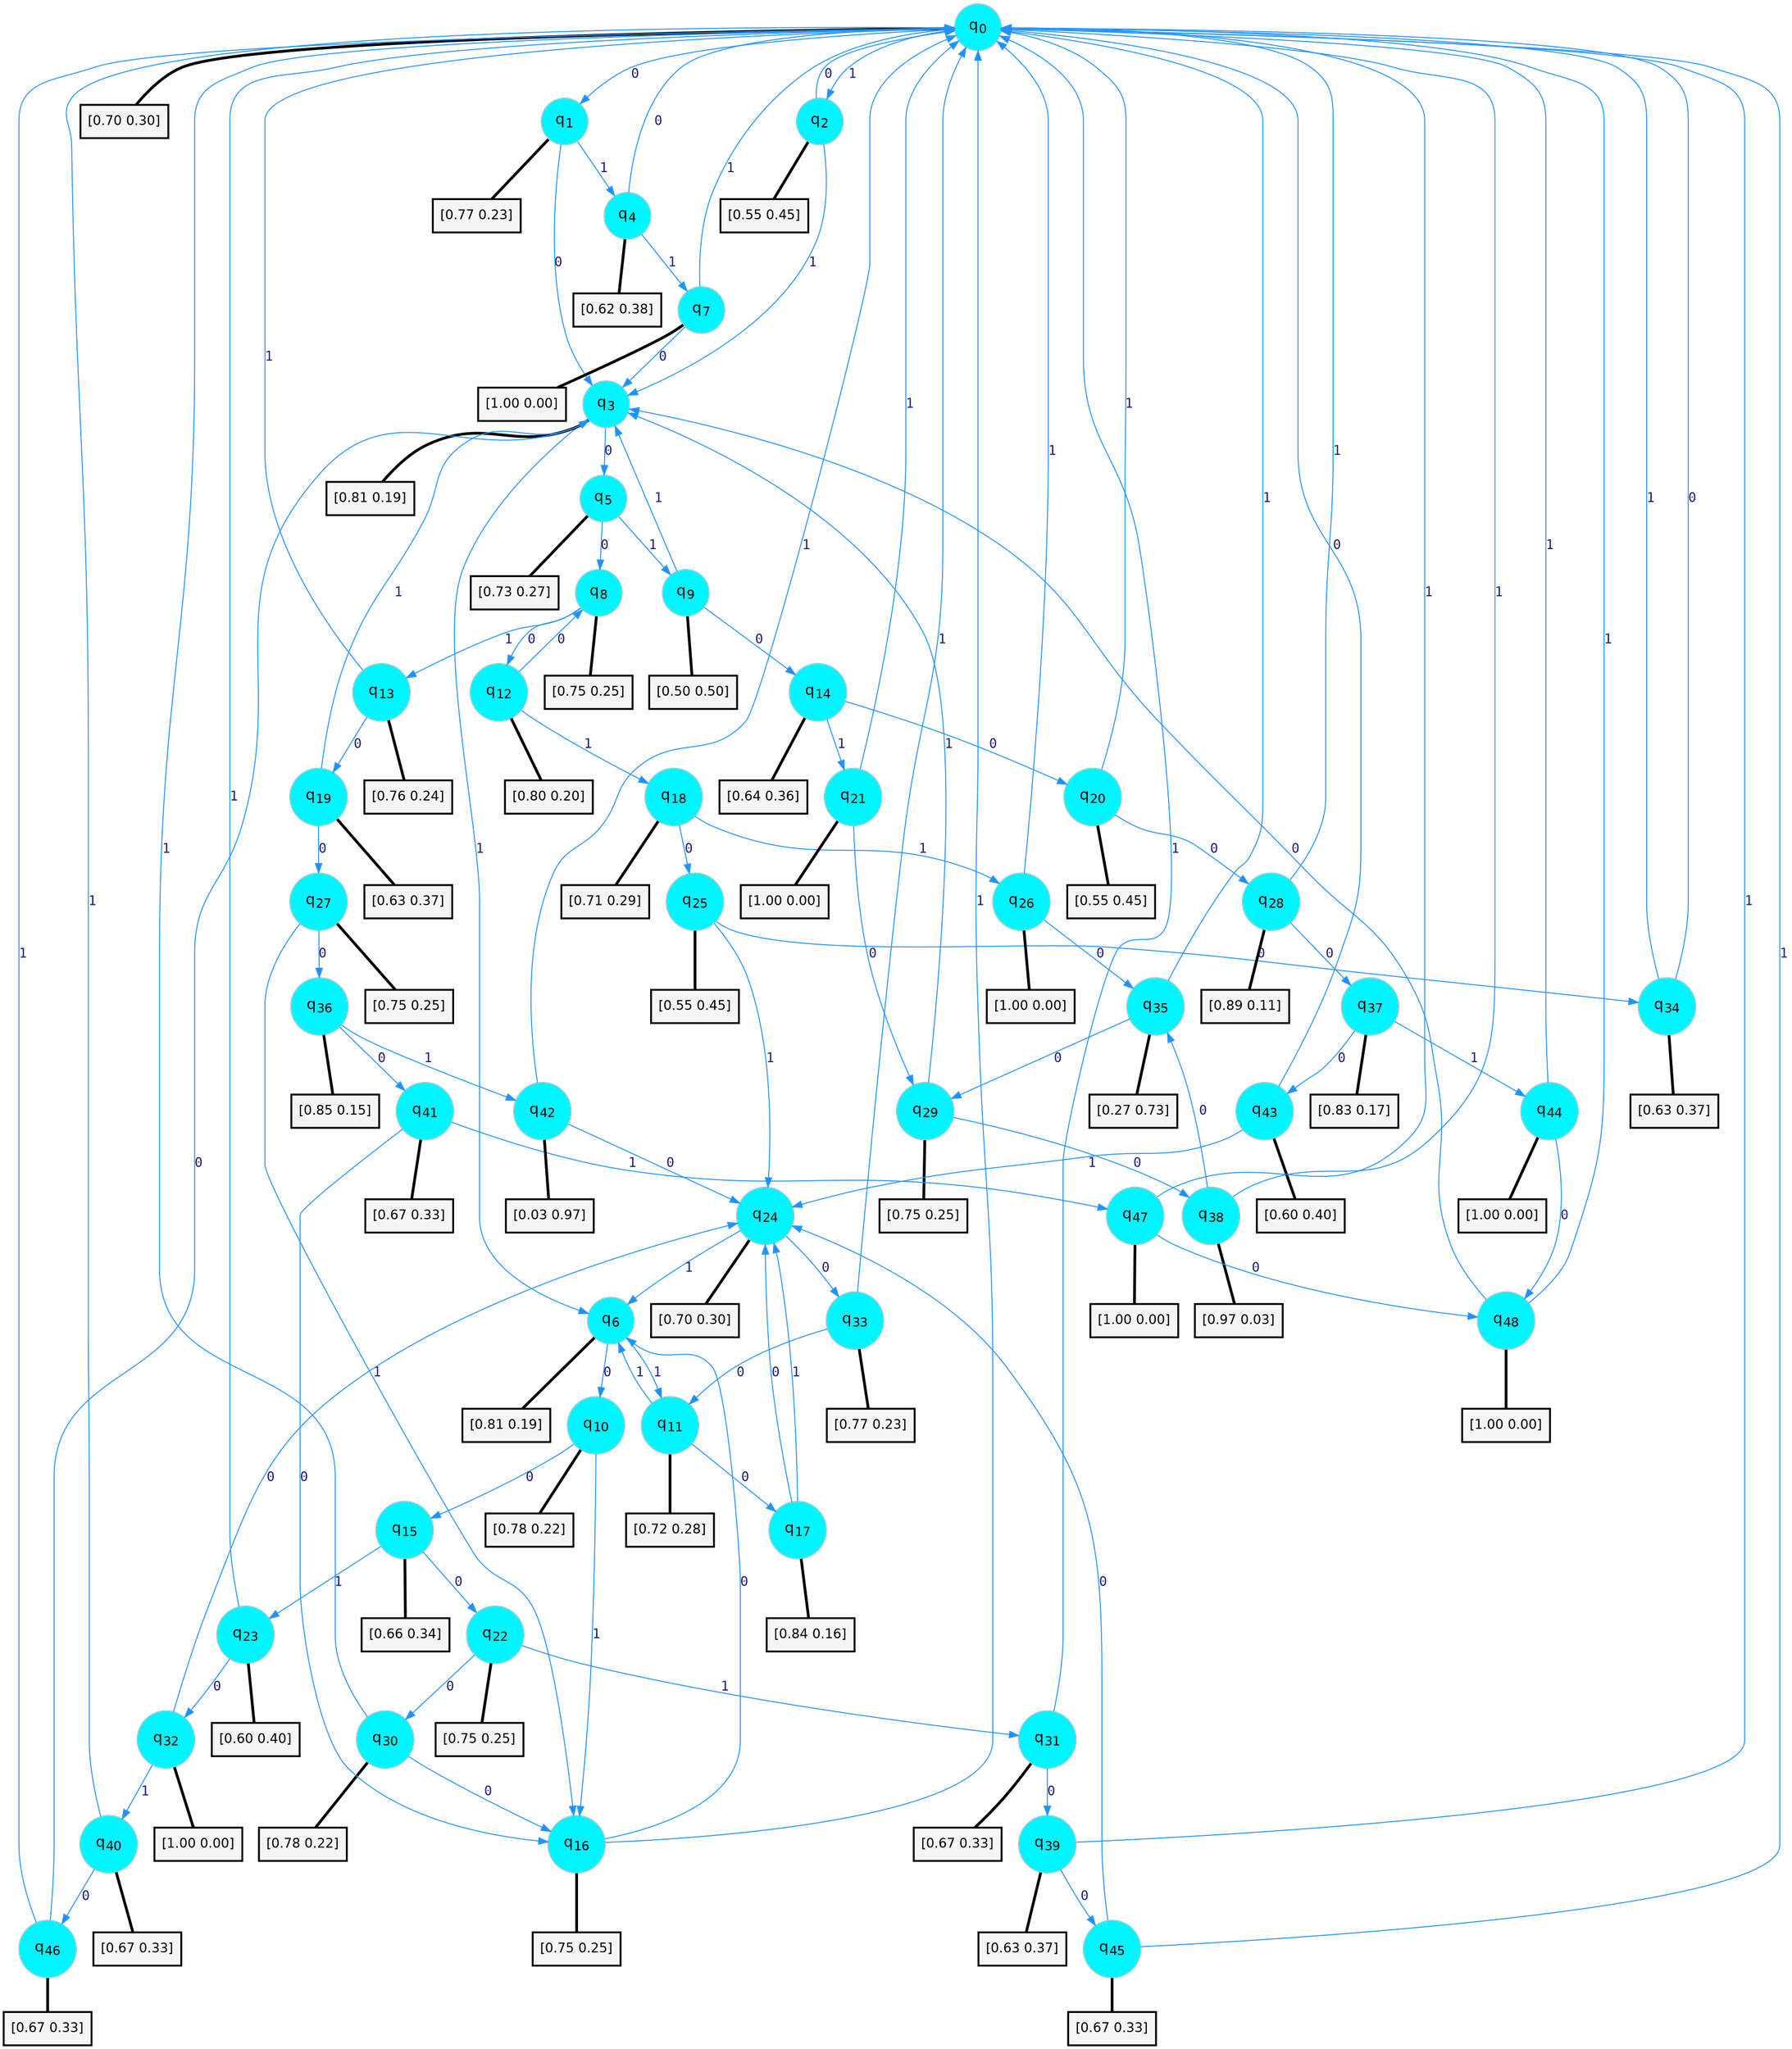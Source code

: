 digraph G {
graph [
bgcolor=transparent, dpi=300, rankdir=TD, size="40,25"];
node [
color=gray, fillcolor=turquoise1, fontcolor=black, fontname=Helvetica, fontsize=16, fontweight=bold, shape=circle, style=filled];
edge [
arrowsize=1, color=dodgerblue1, fontcolor=midnightblue, fontname=courier, fontweight=bold, penwidth=1, style=solid, weight=20];
0[label=<q<SUB>0</SUB>>];
1[label=<q<SUB>1</SUB>>];
2[label=<q<SUB>2</SUB>>];
3[label=<q<SUB>3</SUB>>];
4[label=<q<SUB>4</SUB>>];
5[label=<q<SUB>5</SUB>>];
6[label=<q<SUB>6</SUB>>];
7[label=<q<SUB>7</SUB>>];
8[label=<q<SUB>8</SUB>>];
9[label=<q<SUB>9</SUB>>];
10[label=<q<SUB>10</SUB>>];
11[label=<q<SUB>11</SUB>>];
12[label=<q<SUB>12</SUB>>];
13[label=<q<SUB>13</SUB>>];
14[label=<q<SUB>14</SUB>>];
15[label=<q<SUB>15</SUB>>];
16[label=<q<SUB>16</SUB>>];
17[label=<q<SUB>17</SUB>>];
18[label=<q<SUB>18</SUB>>];
19[label=<q<SUB>19</SUB>>];
20[label=<q<SUB>20</SUB>>];
21[label=<q<SUB>21</SUB>>];
22[label=<q<SUB>22</SUB>>];
23[label=<q<SUB>23</SUB>>];
24[label=<q<SUB>24</SUB>>];
25[label=<q<SUB>25</SUB>>];
26[label=<q<SUB>26</SUB>>];
27[label=<q<SUB>27</SUB>>];
28[label=<q<SUB>28</SUB>>];
29[label=<q<SUB>29</SUB>>];
30[label=<q<SUB>30</SUB>>];
31[label=<q<SUB>31</SUB>>];
32[label=<q<SUB>32</SUB>>];
33[label=<q<SUB>33</SUB>>];
34[label=<q<SUB>34</SUB>>];
35[label=<q<SUB>35</SUB>>];
36[label=<q<SUB>36</SUB>>];
37[label=<q<SUB>37</SUB>>];
38[label=<q<SUB>38</SUB>>];
39[label=<q<SUB>39</SUB>>];
40[label=<q<SUB>40</SUB>>];
41[label=<q<SUB>41</SUB>>];
42[label=<q<SUB>42</SUB>>];
43[label=<q<SUB>43</SUB>>];
44[label=<q<SUB>44</SUB>>];
45[label=<q<SUB>45</SUB>>];
46[label=<q<SUB>46</SUB>>];
47[label=<q<SUB>47</SUB>>];
48[label=<q<SUB>48</SUB>>];
49[label="[0.70 0.30]", shape=box,fontcolor=black, fontname=Helvetica, fontsize=14, penwidth=2, fillcolor=whitesmoke,color=black];
50[label="[0.77 0.23]", shape=box,fontcolor=black, fontname=Helvetica, fontsize=14, penwidth=2, fillcolor=whitesmoke,color=black];
51[label="[0.55 0.45]", shape=box,fontcolor=black, fontname=Helvetica, fontsize=14, penwidth=2, fillcolor=whitesmoke,color=black];
52[label="[0.81 0.19]", shape=box,fontcolor=black, fontname=Helvetica, fontsize=14, penwidth=2, fillcolor=whitesmoke,color=black];
53[label="[0.62 0.38]", shape=box,fontcolor=black, fontname=Helvetica, fontsize=14, penwidth=2, fillcolor=whitesmoke,color=black];
54[label="[0.73 0.27]", shape=box,fontcolor=black, fontname=Helvetica, fontsize=14, penwidth=2, fillcolor=whitesmoke,color=black];
55[label="[0.81 0.19]", shape=box,fontcolor=black, fontname=Helvetica, fontsize=14, penwidth=2, fillcolor=whitesmoke,color=black];
56[label="[1.00 0.00]", shape=box,fontcolor=black, fontname=Helvetica, fontsize=14, penwidth=2, fillcolor=whitesmoke,color=black];
57[label="[0.75 0.25]", shape=box,fontcolor=black, fontname=Helvetica, fontsize=14, penwidth=2, fillcolor=whitesmoke,color=black];
58[label="[0.50 0.50]", shape=box,fontcolor=black, fontname=Helvetica, fontsize=14, penwidth=2, fillcolor=whitesmoke,color=black];
59[label="[0.78 0.22]", shape=box,fontcolor=black, fontname=Helvetica, fontsize=14, penwidth=2, fillcolor=whitesmoke,color=black];
60[label="[0.72 0.28]", shape=box,fontcolor=black, fontname=Helvetica, fontsize=14, penwidth=2, fillcolor=whitesmoke,color=black];
61[label="[0.80 0.20]", shape=box,fontcolor=black, fontname=Helvetica, fontsize=14, penwidth=2, fillcolor=whitesmoke,color=black];
62[label="[0.76 0.24]", shape=box,fontcolor=black, fontname=Helvetica, fontsize=14, penwidth=2, fillcolor=whitesmoke,color=black];
63[label="[0.64 0.36]", shape=box,fontcolor=black, fontname=Helvetica, fontsize=14, penwidth=2, fillcolor=whitesmoke,color=black];
64[label="[0.66 0.34]", shape=box,fontcolor=black, fontname=Helvetica, fontsize=14, penwidth=2, fillcolor=whitesmoke,color=black];
65[label="[0.75 0.25]", shape=box,fontcolor=black, fontname=Helvetica, fontsize=14, penwidth=2, fillcolor=whitesmoke,color=black];
66[label="[0.84 0.16]", shape=box,fontcolor=black, fontname=Helvetica, fontsize=14, penwidth=2, fillcolor=whitesmoke,color=black];
67[label="[0.71 0.29]", shape=box,fontcolor=black, fontname=Helvetica, fontsize=14, penwidth=2, fillcolor=whitesmoke,color=black];
68[label="[0.63 0.37]", shape=box,fontcolor=black, fontname=Helvetica, fontsize=14, penwidth=2, fillcolor=whitesmoke,color=black];
69[label="[0.55 0.45]", shape=box,fontcolor=black, fontname=Helvetica, fontsize=14, penwidth=2, fillcolor=whitesmoke,color=black];
70[label="[1.00 0.00]", shape=box,fontcolor=black, fontname=Helvetica, fontsize=14, penwidth=2, fillcolor=whitesmoke,color=black];
71[label="[0.75 0.25]", shape=box,fontcolor=black, fontname=Helvetica, fontsize=14, penwidth=2, fillcolor=whitesmoke,color=black];
72[label="[0.60 0.40]", shape=box,fontcolor=black, fontname=Helvetica, fontsize=14, penwidth=2, fillcolor=whitesmoke,color=black];
73[label="[0.70 0.30]", shape=box,fontcolor=black, fontname=Helvetica, fontsize=14, penwidth=2, fillcolor=whitesmoke,color=black];
74[label="[0.55 0.45]", shape=box,fontcolor=black, fontname=Helvetica, fontsize=14, penwidth=2, fillcolor=whitesmoke,color=black];
75[label="[1.00 0.00]", shape=box,fontcolor=black, fontname=Helvetica, fontsize=14, penwidth=2, fillcolor=whitesmoke,color=black];
76[label="[0.75 0.25]", shape=box,fontcolor=black, fontname=Helvetica, fontsize=14, penwidth=2, fillcolor=whitesmoke,color=black];
77[label="[0.89 0.11]", shape=box,fontcolor=black, fontname=Helvetica, fontsize=14, penwidth=2, fillcolor=whitesmoke,color=black];
78[label="[0.75 0.25]", shape=box,fontcolor=black, fontname=Helvetica, fontsize=14, penwidth=2, fillcolor=whitesmoke,color=black];
79[label="[0.78 0.22]", shape=box,fontcolor=black, fontname=Helvetica, fontsize=14, penwidth=2, fillcolor=whitesmoke,color=black];
80[label="[0.67 0.33]", shape=box,fontcolor=black, fontname=Helvetica, fontsize=14, penwidth=2, fillcolor=whitesmoke,color=black];
81[label="[1.00 0.00]", shape=box,fontcolor=black, fontname=Helvetica, fontsize=14, penwidth=2, fillcolor=whitesmoke,color=black];
82[label="[0.77 0.23]", shape=box,fontcolor=black, fontname=Helvetica, fontsize=14, penwidth=2, fillcolor=whitesmoke,color=black];
83[label="[0.63 0.37]", shape=box,fontcolor=black, fontname=Helvetica, fontsize=14, penwidth=2, fillcolor=whitesmoke,color=black];
84[label="[0.27 0.73]", shape=box,fontcolor=black, fontname=Helvetica, fontsize=14, penwidth=2, fillcolor=whitesmoke,color=black];
85[label="[0.85 0.15]", shape=box,fontcolor=black, fontname=Helvetica, fontsize=14, penwidth=2, fillcolor=whitesmoke,color=black];
86[label="[0.83 0.17]", shape=box,fontcolor=black, fontname=Helvetica, fontsize=14, penwidth=2, fillcolor=whitesmoke,color=black];
87[label="[0.97 0.03]", shape=box,fontcolor=black, fontname=Helvetica, fontsize=14, penwidth=2, fillcolor=whitesmoke,color=black];
88[label="[0.63 0.37]", shape=box,fontcolor=black, fontname=Helvetica, fontsize=14, penwidth=2, fillcolor=whitesmoke,color=black];
89[label="[0.67 0.33]", shape=box,fontcolor=black, fontname=Helvetica, fontsize=14, penwidth=2, fillcolor=whitesmoke,color=black];
90[label="[0.67 0.33]", shape=box,fontcolor=black, fontname=Helvetica, fontsize=14, penwidth=2, fillcolor=whitesmoke,color=black];
91[label="[0.03 0.97]", shape=box,fontcolor=black, fontname=Helvetica, fontsize=14, penwidth=2, fillcolor=whitesmoke,color=black];
92[label="[0.60 0.40]", shape=box,fontcolor=black, fontname=Helvetica, fontsize=14, penwidth=2, fillcolor=whitesmoke,color=black];
93[label="[1.00 0.00]", shape=box,fontcolor=black, fontname=Helvetica, fontsize=14, penwidth=2, fillcolor=whitesmoke,color=black];
94[label="[0.67 0.33]", shape=box,fontcolor=black, fontname=Helvetica, fontsize=14, penwidth=2, fillcolor=whitesmoke,color=black];
95[label="[0.67 0.33]", shape=box,fontcolor=black, fontname=Helvetica, fontsize=14, penwidth=2, fillcolor=whitesmoke,color=black];
96[label="[1.00 0.00]", shape=box,fontcolor=black, fontname=Helvetica, fontsize=14, penwidth=2, fillcolor=whitesmoke,color=black];
97[label="[1.00 0.00]", shape=box,fontcolor=black, fontname=Helvetica, fontsize=14, penwidth=2, fillcolor=whitesmoke,color=black];
0->1 [label=0];
0->2 [label=1];
0->49 [arrowhead=none, penwidth=3,color=black];
1->3 [label=0];
1->4 [label=1];
1->50 [arrowhead=none, penwidth=3,color=black];
2->0 [label=0];
2->3 [label=1];
2->51 [arrowhead=none, penwidth=3,color=black];
3->5 [label=0];
3->6 [label=1];
3->52 [arrowhead=none, penwidth=3,color=black];
4->0 [label=0];
4->7 [label=1];
4->53 [arrowhead=none, penwidth=3,color=black];
5->8 [label=0];
5->9 [label=1];
5->54 [arrowhead=none, penwidth=3,color=black];
6->10 [label=0];
6->11 [label=1];
6->55 [arrowhead=none, penwidth=3,color=black];
7->3 [label=0];
7->0 [label=1];
7->56 [arrowhead=none, penwidth=3,color=black];
8->12 [label=0];
8->13 [label=1];
8->57 [arrowhead=none, penwidth=3,color=black];
9->14 [label=0];
9->3 [label=1];
9->58 [arrowhead=none, penwidth=3,color=black];
10->15 [label=0];
10->16 [label=1];
10->59 [arrowhead=none, penwidth=3,color=black];
11->17 [label=0];
11->6 [label=1];
11->60 [arrowhead=none, penwidth=3,color=black];
12->8 [label=0];
12->18 [label=1];
12->61 [arrowhead=none, penwidth=3,color=black];
13->19 [label=0];
13->0 [label=1];
13->62 [arrowhead=none, penwidth=3,color=black];
14->20 [label=0];
14->21 [label=1];
14->63 [arrowhead=none, penwidth=3,color=black];
15->22 [label=0];
15->23 [label=1];
15->64 [arrowhead=none, penwidth=3,color=black];
16->6 [label=0];
16->0 [label=1];
16->65 [arrowhead=none, penwidth=3,color=black];
17->24 [label=0];
17->24 [label=1];
17->66 [arrowhead=none, penwidth=3,color=black];
18->25 [label=0];
18->26 [label=1];
18->67 [arrowhead=none, penwidth=3,color=black];
19->27 [label=0];
19->3 [label=1];
19->68 [arrowhead=none, penwidth=3,color=black];
20->28 [label=0];
20->0 [label=1];
20->69 [arrowhead=none, penwidth=3,color=black];
21->29 [label=0];
21->0 [label=1];
21->70 [arrowhead=none, penwidth=3,color=black];
22->30 [label=0];
22->31 [label=1];
22->71 [arrowhead=none, penwidth=3,color=black];
23->32 [label=0];
23->0 [label=1];
23->72 [arrowhead=none, penwidth=3,color=black];
24->33 [label=0];
24->6 [label=1];
24->73 [arrowhead=none, penwidth=3,color=black];
25->34 [label=0];
25->24 [label=1];
25->74 [arrowhead=none, penwidth=3,color=black];
26->35 [label=0];
26->0 [label=1];
26->75 [arrowhead=none, penwidth=3,color=black];
27->36 [label=0];
27->16 [label=1];
27->76 [arrowhead=none, penwidth=3,color=black];
28->37 [label=0];
28->0 [label=1];
28->77 [arrowhead=none, penwidth=3,color=black];
29->38 [label=0];
29->3 [label=1];
29->78 [arrowhead=none, penwidth=3,color=black];
30->16 [label=0];
30->0 [label=1];
30->79 [arrowhead=none, penwidth=3,color=black];
31->39 [label=0];
31->0 [label=1];
31->80 [arrowhead=none, penwidth=3,color=black];
32->24 [label=0];
32->40 [label=1];
32->81 [arrowhead=none, penwidth=3,color=black];
33->11 [label=0];
33->0 [label=1];
33->82 [arrowhead=none, penwidth=3,color=black];
34->0 [label=0];
34->0 [label=1];
34->83 [arrowhead=none, penwidth=3,color=black];
35->29 [label=0];
35->0 [label=1];
35->84 [arrowhead=none, penwidth=3,color=black];
36->41 [label=0];
36->42 [label=1];
36->85 [arrowhead=none, penwidth=3,color=black];
37->43 [label=0];
37->44 [label=1];
37->86 [arrowhead=none, penwidth=3,color=black];
38->35 [label=0];
38->0 [label=1];
38->87 [arrowhead=none, penwidth=3,color=black];
39->45 [label=0];
39->0 [label=1];
39->88 [arrowhead=none, penwidth=3,color=black];
40->46 [label=0];
40->0 [label=1];
40->89 [arrowhead=none, penwidth=3,color=black];
41->16 [label=0];
41->47 [label=1];
41->90 [arrowhead=none, penwidth=3,color=black];
42->24 [label=0];
42->0 [label=1];
42->91 [arrowhead=none, penwidth=3,color=black];
43->0 [label=0];
43->24 [label=1];
43->92 [arrowhead=none, penwidth=3,color=black];
44->48 [label=0];
44->0 [label=1];
44->93 [arrowhead=none, penwidth=3,color=black];
45->24 [label=0];
45->0 [label=1];
45->94 [arrowhead=none, penwidth=3,color=black];
46->3 [label=0];
46->0 [label=1];
46->95 [arrowhead=none, penwidth=3,color=black];
47->48 [label=0];
47->0 [label=1];
47->96 [arrowhead=none, penwidth=3,color=black];
48->3 [label=0];
48->0 [label=1];
48->97 [arrowhead=none, penwidth=3,color=black];
}
